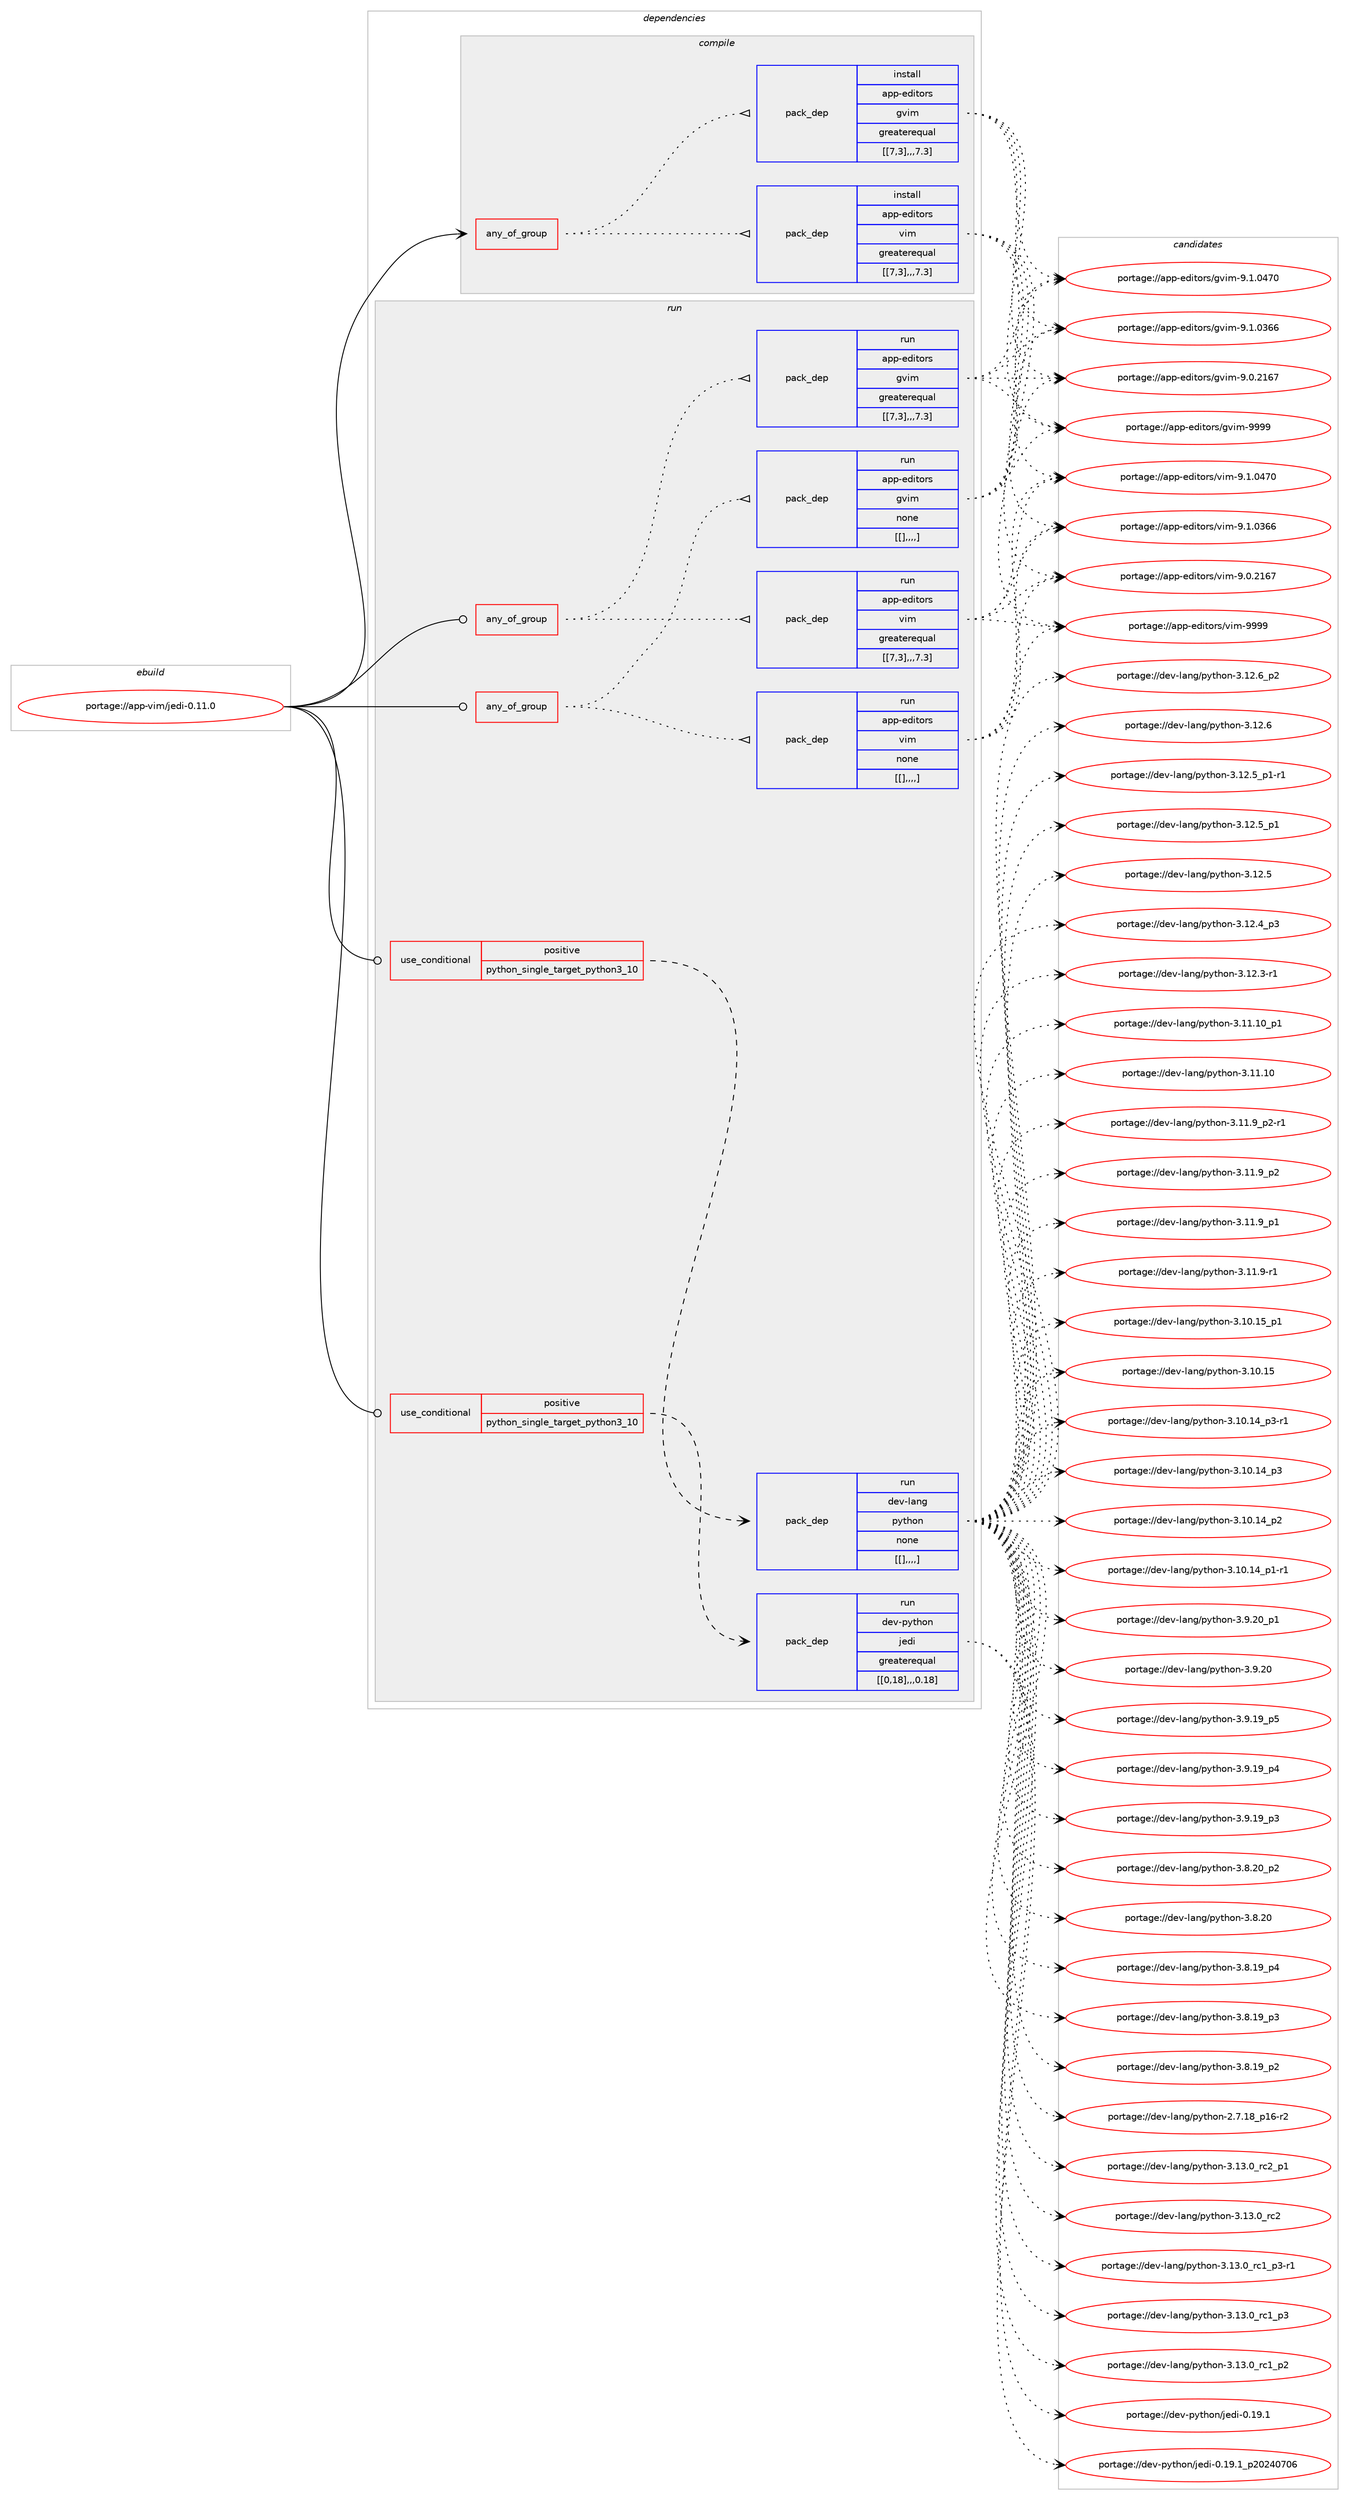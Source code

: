 digraph prolog {

# *************
# Graph options
# *************

newrank=true;
concentrate=true;
compound=true;
graph [rankdir=LR,fontname=Helvetica,fontsize=10,ranksep=1.5];#, ranksep=2.5, nodesep=0.2];
edge  [arrowhead=vee];
node  [fontname=Helvetica,fontsize=10];

# **********
# The ebuild
# **********

subgraph cluster_leftcol {
color=gray;
label=<<i>ebuild</i>>;
id [label="portage://app-vim/jedi-0.11.0", color=red, width=4, href="../app-vim/jedi-0.11.0.svg"];
}

# ****************
# The dependencies
# ****************

subgraph cluster_midcol {
color=gray;
label=<<i>dependencies</i>>;
subgraph cluster_compile {
fillcolor="#eeeeee";
style=filled;
label=<<i>compile</i>>;
subgraph any615 {
dependency61285 [label=<<TABLE BORDER="0" CELLBORDER="1" CELLSPACING="0" CELLPADDING="4"><TR><TD CELLPADDING="10">any_of_group</TD></TR></TABLE>>, shape=none, color=red];subgraph pack43983 {
dependency61286 [label=<<TABLE BORDER="0" CELLBORDER="1" CELLSPACING="0" CELLPADDING="4" WIDTH="220"><TR><TD ROWSPAN="6" CELLPADDING="30">pack_dep</TD></TR><TR><TD WIDTH="110">install</TD></TR><TR><TD>app-editors</TD></TR><TR><TD>vim</TD></TR><TR><TD>greaterequal</TD></TR><TR><TD>[[7,3],,,7.3]</TD></TR></TABLE>>, shape=none, color=blue];
}
dependency61285:e -> dependency61286:w [weight=20,style="dotted",arrowhead="oinv"];
subgraph pack43984 {
dependency61287 [label=<<TABLE BORDER="0" CELLBORDER="1" CELLSPACING="0" CELLPADDING="4" WIDTH="220"><TR><TD ROWSPAN="6" CELLPADDING="30">pack_dep</TD></TR><TR><TD WIDTH="110">install</TD></TR><TR><TD>app-editors</TD></TR><TR><TD>gvim</TD></TR><TR><TD>greaterequal</TD></TR><TR><TD>[[7,3],,,7.3]</TD></TR></TABLE>>, shape=none, color=blue];
}
dependency61285:e -> dependency61287:w [weight=20,style="dotted",arrowhead="oinv"];
}
id:e -> dependency61285:w [weight=20,style="solid",arrowhead="vee"];
}
subgraph cluster_compileandrun {
fillcolor="#eeeeee";
style=filled;
label=<<i>compile and run</i>>;
}
subgraph cluster_run {
fillcolor="#eeeeee";
style=filled;
label=<<i>run</i>>;
subgraph any616 {
dependency61288 [label=<<TABLE BORDER="0" CELLBORDER="1" CELLSPACING="0" CELLPADDING="4"><TR><TD CELLPADDING="10">any_of_group</TD></TR></TABLE>>, shape=none, color=red];subgraph pack43985 {
dependency61289 [label=<<TABLE BORDER="0" CELLBORDER="1" CELLSPACING="0" CELLPADDING="4" WIDTH="220"><TR><TD ROWSPAN="6" CELLPADDING="30">pack_dep</TD></TR><TR><TD WIDTH="110">run</TD></TR><TR><TD>app-editors</TD></TR><TR><TD>vim</TD></TR><TR><TD>greaterequal</TD></TR><TR><TD>[[7,3],,,7.3]</TD></TR></TABLE>>, shape=none, color=blue];
}
dependency61288:e -> dependency61289:w [weight=20,style="dotted",arrowhead="oinv"];
subgraph pack43986 {
dependency61290 [label=<<TABLE BORDER="0" CELLBORDER="1" CELLSPACING="0" CELLPADDING="4" WIDTH="220"><TR><TD ROWSPAN="6" CELLPADDING="30">pack_dep</TD></TR><TR><TD WIDTH="110">run</TD></TR><TR><TD>app-editors</TD></TR><TR><TD>gvim</TD></TR><TR><TD>greaterequal</TD></TR><TR><TD>[[7,3],,,7.3]</TD></TR></TABLE>>, shape=none, color=blue];
}
dependency61288:e -> dependency61290:w [weight=20,style="dotted",arrowhead="oinv"];
}
id:e -> dependency61288:w [weight=20,style="solid",arrowhead="odot"];
subgraph any617 {
dependency61291 [label=<<TABLE BORDER="0" CELLBORDER="1" CELLSPACING="0" CELLPADDING="4"><TR><TD CELLPADDING="10">any_of_group</TD></TR></TABLE>>, shape=none, color=red];subgraph pack43987 {
dependency61292 [label=<<TABLE BORDER="0" CELLBORDER="1" CELLSPACING="0" CELLPADDING="4" WIDTH="220"><TR><TD ROWSPAN="6" CELLPADDING="30">pack_dep</TD></TR><TR><TD WIDTH="110">run</TD></TR><TR><TD>app-editors</TD></TR><TR><TD>vim</TD></TR><TR><TD>none</TD></TR><TR><TD>[[],,,,]</TD></TR></TABLE>>, shape=none, color=blue];
}
dependency61291:e -> dependency61292:w [weight=20,style="dotted",arrowhead="oinv"];
subgraph pack43988 {
dependency61293 [label=<<TABLE BORDER="0" CELLBORDER="1" CELLSPACING="0" CELLPADDING="4" WIDTH="220"><TR><TD ROWSPAN="6" CELLPADDING="30">pack_dep</TD></TR><TR><TD WIDTH="110">run</TD></TR><TR><TD>app-editors</TD></TR><TR><TD>gvim</TD></TR><TR><TD>none</TD></TR><TR><TD>[[],,,,]</TD></TR></TABLE>>, shape=none, color=blue];
}
dependency61291:e -> dependency61293:w [weight=20,style="dotted",arrowhead="oinv"];
}
id:e -> dependency61291:w [weight=20,style="solid",arrowhead="odot"];
subgraph cond16618 {
dependency61294 [label=<<TABLE BORDER="0" CELLBORDER="1" CELLSPACING="0" CELLPADDING="4"><TR><TD ROWSPAN="3" CELLPADDING="10">use_conditional</TD></TR><TR><TD>positive</TD></TR><TR><TD>python_single_target_python3_10</TD></TR></TABLE>>, shape=none, color=red];
subgraph pack43989 {
dependency61295 [label=<<TABLE BORDER="0" CELLBORDER="1" CELLSPACING="0" CELLPADDING="4" WIDTH="220"><TR><TD ROWSPAN="6" CELLPADDING="30">pack_dep</TD></TR><TR><TD WIDTH="110">run</TD></TR><TR><TD>dev-lang</TD></TR><TR><TD>python</TD></TR><TR><TD>none</TD></TR><TR><TD>[[],,,,]</TD></TR></TABLE>>, shape=none, color=blue];
}
dependency61294:e -> dependency61295:w [weight=20,style="dashed",arrowhead="vee"];
}
id:e -> dependency61294:w [weight=20,style="solid",arrowhead="odot"];
subgraph cond16619 {
dependency61296 [label=<<TABLE BORDER="0" CELLBORDER="1" CELLSPACING="0" CELLPADDING="4"><TR><TD ROWSPAN="3" CELLPADDING="10">use_conditional</TD></TR><TR><TD>positive</TD></TR><TR><TD>python_single_target_python3_10</TD></TR></TABLE>>, shape=none, color=red];
subgraph pack43990 {
dependency61297 [label=<<TABLE BORDER="0" CELLBORDER="1" CELLSPACING="0" CELLPADDING="4" WIDTH="220"><TR><TD ROWSPAN="6" CELLPADDING="30">pack_dep</TD></TR><TR><TD WIDTH="110">run</TD></TR><TR><TD>dev-python</TD></TR><TR><TD>jedi</TD></TR><TR><TD>greaterequal</TD></TR><TR><TD>[[0,18],,,0.18]</TD></TR></TABLE>>, shape=none, color=blue];
}
dependency61296:e -> dependency61297:w [weight=20,style="dashed",arrowhead="vee"];
}
id:e -> dependency61296:w [weight=20,style="solid",arrowhead="odot"];
}
}

# **************
# The candidates
# **************

subgraph cluster_choices {
rank=same;
color=gray;
label=<<i>candidates</i>>;

subgraph choice43983 {
color=black;
nodesep=1;
choice9711211245101100105116111114115471181051094557575757 [label="portage://app-editors/vim-9999", color=red, width=4,href="../app-editors/vim-9999.svg"];
choice971121124510110010511611111411547118105109455746494648525548 [label="portage://app-editors/vim-9.1.0470", color=red, width=4,href="../app-editors/vim-9.1.0470.svg"];
choice971121124510110010511611111411547118105109455746494648515454 [label="portage://app-editors/vim-9.1.0366", color=red, width=4,href="../app-editors/vim-9.1.0366.svg"];
choice971121124510110010511611111411547118105109455746484650495455 [label="portage://app-editors/vim-9.0.2167", color=red, width=4,href="../app-editors/vim-9.0.2167.svg"];
dependency61286:e -> choice9711211245101100105116111114115471181051094557575757:w [style=dotted,weight="100"];
dependency61286:e -> choice971121124510110010511611111411547118105109455746494648525548:w [style=dotted,weight="100"];
dependency61286:e -> choice971121124510110010511611111411547118105109455746494648515454:w [style=dotted,weight="100"];
dependency61286:e -> choice971121124510110010511611111411547118105109455746484650495455:w [style=dotted,weight="100"];
}
subgraph choice43984 {
color=black;
nodesep=1;
choice9711211245101100105116111114115471031181051094557575757 [label="portage://app-editors/gvim-9999", color=red, width=4,href="../app-editors/gvim-9999.svg"];
choice971121124510110010511611111411547103118105109455746494648525548 [label="portage://app-editors/gvim-9.1.0470", color=red, width=4,href="../app-editors/gvim-9.1.0470.svg"];
choice971121124510110010511611111411547103118105109455746494648515454 [label="portage://app-editors/gvim-9.1.0366", color=red, width=4,href="../app-editors/gvim-9.1.0366.svg"];
choice971121124510110010511611111411547103118105109455746484650495455 [label="portage://app-editors/gvim-9.0.2167", color=red, width=4,href="../app-editors/gvim-9.0.2167.svg"];
dependency61287:e -> choice9711211245101100105116111114115471031181051094557575757:w [style=dotted,weight="100"];
dependency61287:e -> choice971121124510110010511611111411547103118105109455746494648525548:w [style=dotted,weight="100"];
dependency61287:e -> choice971121124510110010511611111411547103118105109455746494648515454:w [style=dotted,weight="100"];
dependency61287:e -> choice971121124510110010511611111411547103118105109455746484650495455:w [style=dotted,weight="100"];
}
subgraph choice43985 {
color=black;
nodesep=1;
choice9711211245101100105116111114115471181051094557575757 [label="portage://app-editors/vim-9999", color=red, width=4,href="../app-editors/vim-9999.svg"];
choice971121124510110010511611111411547118105109455746494648525548 [label="portage://app-editors/vim-9.1.0470", color=red, width=4,href="../app-editors/vim-9.1.0470.svg"];
choice971121124510110010511611111411547118105109455746494648515454 [label="portage://app-editors/vim-9.1.0366", color=red, width=4,href="../app-editors/vim-9.1.0366.svg"];
choice971121124510110010511611111411547118105109455746484650495455 [label="portage://app-editors/vim-9.0.2167", color=red, width=4,href="../app-editors/vim-9.0.2167.svg"];
dependency61289:e -> choice9711211245101100105116111114115471181051094557575757:w [style=dotted,weight="100"];
dependency61289:e -> choice971121124510110010511611111411547118105109455746494648525548:w [style=dotted,weight="100"];
dependency61289:e -> choice971121124510110010511611111411547118105109455746494648515454:w [style=dotted,weight="100"];
dependency61289:e -> choice971121124510110010511611111411547118105109455746484650495455:w [style=dotted,weight="100"];
}
subgraph choice43986 {
color=black;
nodesep=1;
choice9711211245101100105116111114115471031181051094557575757 [label="portage://app-editors/gvim-9999", color=red, width=4,href="../app-editors/gvim-9999.svg"];
choice971121124510110010511611111411547103118105109455746494648525548 [label="portage://app-editors/gvim-9.1.0470", color=red, width=4,href="../app-editors/gvim-9.1.0470.svg"];
choice971121124510110010511611111411547103118105109455746494648515454 [label="portage://app-editors/gvim-9.1.0366", color=red, width=4,href="../app-editors/gvim-9.1.0366.svg"];
choice971121124510110010511611111411547103118105109455746484650495455 [label="portage://app-editors/gvim-9.0.2167", color=red, width=4,href="../app-editors/gvim-9.0.2167.svg"];
dependency61290:e -> choice9711211245101100105116111114115471031181051094557575757:w [style=dotted,weight="100"];
dependency61290:e -> choice971121124510110010511611111411547103118105109455746494648525548:w [style=dotted,weight="100"];
dependency61290:e -> choice971121124510110010511611111411547103118105109455746494648515454:w [style=dotted,weight="100"];
dependency61290:e -> choice971121124510110010511611111411547103118105109455746484650495455:w [style=dotted,weight="100"];
}
subgraph choice43987 {
color=black;
nodesep=1;
choice9711211245101100105116111114115471181051094557575757 [label="portage://app-editors/vim-9999", color=red, width=4,href="../app-editors/vim-9999.svg"];
choice971121124510110010511611111411547118105109455746494648525548 [label="portage://app-editors/vim-9.1.0470", color=red, width=4,href="../app-editors/vim-9.1.0470.svg"];
choice971121124510110010511611111411547118105109455746494648515454 [label="portage://app-editors/vim-9.1.0366", color=red, width=4,href="../app-editors/vim-9.1.0366.svg"];
choice971121124510110010511611111411547118105109455746484650495455 [label="portage://app-editors/vim-9.0.2167", color=red, width=4,href="../app-editors/vim-9.0.2167.svg"];
dependency61292:e -> choice9711211245101100105116111114115471181051094557575757:w [style=dotted,weight="100"];
dependency61292:e -> choice971121124510110010511611111411547118105109455746494648525548:w [style=dotted,weight="100"];
dependency61292:e -> choice971121124510110010511611111411547118105109455746494648515454:w [style=dotted,weight="100"];
dependency61292:e -> choice971121124510110010511611111411547118105109455746484650495455:w [style=dotted,weight="100"];
}
subgraph choice43988 {
color=black;
nodesep=1;
choice9711211245101100105116111114115471031181051094557575757 [label="portage://app-editors/gvim-9999", color=red, width=4,href="../app-editors/gvim-9999.svg"];
choice971121124510110010511611111411547103118105109455746494648525548 [label="portage://app-editors/gvim-9.1.0470", color=red, width=4,href="../app-editors/gvim-9.1.0470.svg"];
choice971121124510110010511611111411547103118105109455746494648515454 [label="portage://app-editors/gvim-9.1.0366", color=red, width=4,href="../app-editors/gvim-9.1.0366.svg"];
choice971121124510110010511611111411547103118105109455746484650495455 [label="portage://app-editors/gvim-9.0.2167", color=red, width=4,href="../app-editors/gvim-9.0.2167.svg"];
dependency61293:e -> choice9711211245101100105116111114115471031181051094557575757:w [style=dotted,weight="100"];
dependency61293:e -> choice971121124510110010511611111411547103118105109455746494648525548:w [style=dotted,weight="100"];
dependency61293:e -> choice971121124510110010511611111411547103118105109455746494648515454:w [style=dotted,weight="100"];
dependency61293:e -> choice971121124510110010511611111411547103118105109455746484650495455:w [style=dotted,weight="100"];
}
subgraph choice43989 {
color=black;
nodesep=1;
choice100101118451089711010347112121116104111110455146495146489511499509511249 [label="portage://dev-lang/python-3.13.0_rc2_p1", color=red, width=4,href="../dev-lang/python-3.13.0_rc2_p1.svg"];
choice10010111845108971101034711212111610411111045514649514648951149950 [label="portage://dev-lang/python-3.13.0_rc2", color=red, width=4,href="../dev-lang/python-3.13.0_rc2.svg"];
choice1001011184510897110103471121211161041111104551464951464895114994995112514511449 [label="portage://dev-lang/python-3.13.0_rc1_p3-r1", color=red, width=4,href="../dev-lang/python-3.13.0_rc1_p3-r1.svg"];
choice100101118451089711010347112121116104111110455146495146489511499499511251 [label="portage://dev-lang/python-3.13.0_rc1_p3", color=red, width=4,href="../dev-lang/python-3.13.0_rc1_p3.svg"];
choice100101118451089711010347112121116104111110455146495146489511499499511250 [label="portage://dev-lang/python-3.13.0_rc1_p2", color=red, width=4,href="../dev-lang/python-3.13.0_rc1_p2.svg"];
choice100101118451089711010347112121116104111110455146495046549511250 [label="portage://dev-lang/python-3.12.6_p2", color=red, width=4,href="../dev-lang/python-3.12.6_p2.svg"];
choice10010111845108971101034711212111610411111045514649504654 [label="portage://dev-lang/python-3.12.6", color=red, width=4,href="../dev-lang/python-3.12.6.svg"];
choice1001011184510897110103471121211161041111104551464950465395112494511449 [label="portage://dev-lang/python-3.12.5_p1-r1", color=red, width=4,href="../dev-lang/python-3.12.5_p1-r1.svg"];
choice100101118451089711010347112121116104111110455146495046539511249 [label="portage://dev-lang/python-3.12.5_p1", color=red, width=4,href="../dev-lang/python-3.12.5_p1.svg"];
choice10010111845108971101034711212111610411111045514649504653 [label="portage://dev-lang/python-3.12.5", color=red, width=4,href="../dev-lang/python-3.12.5.svg"];
choice100101118451089711010347112121116104111110455146495046529511251 [label="portage://dev-lang/python-3.12.4_p3", color=red, width=4,href="../dev-lang/python-3.12.4_p3.svg"];
choice100101118451089711010347112121116104111110455146495046514511449 [label="portage://dev-lang/python-3.12.3-r1", color=red, width=4,href="../dev-lang/python-3.12.3-r1.svg"];
choice10010111845108971101034711212111610411111045514649494649489511249 [label="portage://dev-lang/python-3.11.10_p1", color=red, width=4,href="../dev-lang/python-3.11.10_p1.svg"];
choice1001011184510897110103471121211161041111104551464949464948 [label="portage://dev-lang/python-3.11.10", color=red, width=4,href="../dev-lang/python-3.11.10.svg"];
choice1001011184510897110103471121211161041111104551464949465795112504511449 [label="portage://dev-lang/python-3.11.9_p2-r1", color=red, width=4,href="../dev-lang/python-3.11.9_p2-r1.svg"];
choice100101118451089711010347112121116104111110455146494946579511250 [label="portage://dev-lang/python-3.11.9_p2", color=red, width=4,href="../dev-lang/python-3.11.9_p2.svg"];
choice100101118451089711010347112121116104111110455146494946579511249 [label="portage://dev-lang/python-3.11.9_p1", color=red, width=4,href="../dev-lang/python-3.11.9_p1.svg"];
choice100101118451089711010347112121116104111110455146494946574511449 [label="portage://dev-lang/python-3.11.9-r1", color=red, width=4,href="../dev-lang/python-3.11.9-r1.svg"];
choice10010111845108971101034711212111610411111045514649484649539511249 [label="portage://dev-lang/python-3.10.15_p1", color=red, width=4,href="../dev-lang/python-3.10.15_p1.svg"];
choice1001011184510897110103471121211161041111104551464948464953 [label="portage://dev-lang/python-3.10.15", color=red, width=4,href="../dev-lang/python-3.10.15.svg"];
choice100101118451089711010347112121116104111110455146494846495295112514511449 [label="portage://dev-lang/python-3.10.14_p3-r1", color=red, width=4,href="../dev-lang/python-3.10.14_p3-r1.svg"];
choice10010111845108971101034711212111610411111045514649484649529511251 [label="portage://dev-lang/python-3.10.14_p3", color=red, width=4,href="../dev-lang/python-3.10.14_p3.svg"];
choice10010111845108971101034711212111610411111045514649484649529511250 [label="portage://dev-lang/python-3.10.14_p2", color=red, width=4,href="../dev-lang/python-3.10.14_p2.svg"];
choice100101118451089711010347112121116104111110455146494846495295112494511449 [label="portage://dev-lang/python-3.10.14_p1-r1", color=red, width=4,href="../dev-lang/python-3.10.14_p1-r1.svg"];
choice100101118451089711010347112121116104111110455146574650489511249 [label="portage://dev-lang/python-3.9.20_p1", color=red, width=4,href="../dev-lang/python-3.9.20_p1.svg"];
choice10010111845108971101034711212111610411111045514657465048 [label="portage://dev-lang/python-3.9.20", color=red, width=4,href="../dev-lang/python-3.9.20.svg"];
choice100101118451089711010347112121116104111110455146574649579511253 [label="portage://dev-lang/python-3.9.19_p5", color=red, width=4,href="../dev-lang/python-3.9.19_p5.svg"];
choice100101118451089711010347112121116104111110455146574649579511252 [label="portage://dev-lang/python-3.9.19_p4", color=red, width=4,href="../dev-lang/python-3.9.19_p4.svg"];
choice100101118451089711010347112121116104111110455146574649579511251 [label="portage://dev-lang/python-3.9.19_p3", color=red, width=4,href="../dev-lang/python-3.9.19_p3.svg"];
choice100101118451089711010347112121116104111110455146564650489511250 [label="portage://dev-lang/python-3.8.20_p2", color=red, width=4,href="../dev-lang/python-3.8.20_p2.svg"];
choice10010111845108971101034711212111610411111045514656465048 [label="portage://dev-lang/python-3.8.20", color=red, width=4,href="../dev-lang/python-3.8.20.svg"];
choice100101118451089711010347112121116104111110455146564649579511252 [label="portage://dev-lang/python-3.8.19_p4", color=red, width=4,href="../dev-lang/python-3.8.19_p4.svg"];
choice100101118451089711010347112121116104111110455146564649579511251 [label="portage://dev-lang/python-3.8.19_p3", color=red, width=4,href="../dev-lang/python-3.8.19_p3.svg"];
choice100101118451089711010347112121116104111110455146564649579511250 [label="portage://dev-lang/python-3.8.19_p2", color=red, width=4,href="../dev-lang/python-3.8.19_p2.svg"];
choice100101118451089711010347112121116104111110455046554649569511249544511450 [label="portage://dev-lang/python-2.7.18_p16-r2", color=red, width=4,href="../dev-lang/python-2.7.18_p16-r2.svg"];
dependency61295:e -> choice100101118451089711010347112121116104111110455146495146489511499509511249:w [style=dotted,weight="100"];
dependency61295:e -> choice10010111845108971101034711212111610411111045514649514648951149950:w [style=dotted,weight="100"];
dependency61295:e -> choice1001011184510897110103471121211161041111104551464951464895114994995112514511449:w [style=dotted,weight="100"];
dependency61295:e -> choice100101118451089711010347112121116104111110455146495146489511499499511251:w [style=dotted,weight="100"];
dependency61295:e -> choice100101118451089711010347112121116104111110455146495146489511499499511250:w [style=dotted,weight="100"];
dependency61295:e -> choice100101118451089711010347112121116104111110455146495046549511250:w [style=dotted,weight="100"];
dependency61295:e -> choice10010111845108971101034711212111610411111045514649504654:w [style=dotted,weight="100"];
dependency61295:e -> choice1001011184510897110103471121211161041111104551464950465395112494511449:w [style=dotted,weight="100"];
dependency61295:e -> choice100101118451089711010347112121116104111110455146495046539511249:w [style=dotted,weight="100"];
dependency61295:e -> choice10010111845108971101034711212111610411111045514649504653:w [style=dotted,weight="100"];
dependency61295:e -> choice100101118451089711010347112121116104111110455146495046529511251:w [style=dotted,weight="100"];
dependency61295:e -> choice100101118451089711010347112121116104111110455146495046514511449:w [style=dotted,weight="100"];
dependency61295:e -> choice10010111845108971101034711212111610411111045514649494649489511249:w [style=dotted,weight="100"];
dependency61295:e -> choice1001011184510897110103471121211161041111104551464949464948:w [style=dotted,weight="100"];
dependency61295:e -> choice1001011184510897110103471121211161041111104551464949465795112504511449:w [style=dotted,weight="100"];
dependency61295:e -> choice100101118451089711010347112121116104111110455146494946579511250:w [style=dotted,weight="100"];
dependency61295:e -> choice100101118451089711010347112121116104111110455146494946579511249:w [style=dotted,weight="100"];
dependency61295:e -> choice100101118451089711010347112121116104111110455146494946574511449:w [style=dotted,weight="100"];
dependency61295:e -> choice10010111845108971101034711212111610411111045514649484649539511249:w [style=dotted,weight="100"];
dependency61295:e -> choice1001011184510897110103471121211161041111104551464948464953:w [style=dotted,weight="100"];
dependency61295:e -> choice100101118451089711010347112121116104111110455146494846495295112514511449:w [style=dotted,weight="100"];
dependency61295:e -> choice10010111845108971101034711212111610411111045514649484649529511251:w [style=dotted,weight="100"];
dependency61295:e -> choice10010111845108971101034711212111610411111045514649484649529511250:w [style=dotted,weight="100"];
dependency61295:e -> choice100101118451089711010347112121116104111110455146494846495295112494511449:w [style=dotted,weight="100"];
dependency61295:e -> choice100101118451089711010347112121116104111110455146574650489511249:w [style=dotted,weight="100"];
dependency61295:e -> choice10010111845108971101034711212111610411111045514657465048:w [style=dotted,weight="100"];
dependency61295:e -> choice100101118451089711010347112121116104111110455146574649579511253:w [style=dotted,weight="100"];
dependency61295:e -> choice100101118451089711010347112121116104111110455146574649579511252:w [style=dotted,weight="100"];
dependency61295:e -> choice100101118451089711010347112121116104111110455146574649579511251:w [style=dotted,weight="100"];
dependency61295:e -> choice100101118451089711010347112121116104111110455146564650489511250:w [style=dotted,weight="100"];
dependency61295:e -> choice10010111845108971101034711212111610411111045514656465048:w [style=dotted,weight="100"];
dependency61295:e -> choice100101118451089711010347112121116104111110455146564649579511252:w [style=dotted,weight="100"];
dependency61295:e -> choice100101118451089711010347112121116104111110455146564649579511251:w [style=dotted,weight="100"];
dependency61295:e -> choice100101118451089711010347112121116104111110455146564649579511250:w [style=dotted,weight="100"];
dependency61295:e -> choice100101118451089711010347112121116104111110455046554649569511249544511450:w [style=dotted,weight="100"];
}
subgraph choice43990 {
color=black;
nodesep=1;
choice100101118451121211161041111104710610110010545484649574649951125048505248554854 [label="portage://dev-python/jedi-0.19.1_p20240706", color=red, width=4,href="../dev-python/jedi-0.19.1_p20240706.svg"];
choice100101118451121211161041111104710610110010545484649574649 [label="portage://dev-python/jedi-0.19.1", color=red, width=4,href="../dev-python/jedi-0.19.1.svg"];
dependency61297:e -> choice100101118451121211161041111104710610110010545484649574649951125048505248554854:w [style=dotted,weight="100"];
dependency61297:e -> choice100101118451121211161041111104710610110010545484649574649:w [style=dotted,weight="100"];
}
}

}
